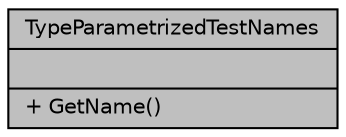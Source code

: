 digraph "TypeParametrizedTestNames"
{
 // LATEX_PDF_SIZE
  bgcolor="transparent";
  edge [fontname="Helvetica",fontsize="10",labelfontname="Helvetica",labelfontsize="10"];
  node [fontname="Helvetica",fontsize="10",shape=record];
  Node1 [label="{TypeParametrizedTestNames\n||+ GetName()\l}",height=0.2,width=0.4,color="black", fillcolor="grey75", style="filled", fontcolor="black",tooltip=" "];
}
